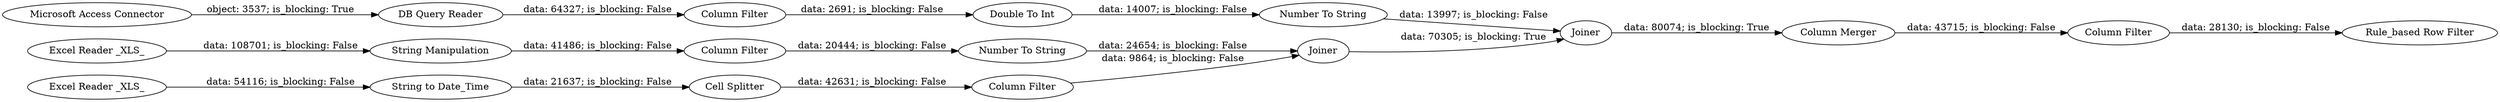 digraph {
	"-5877442494461417127_3" [label="Column Filter"]
	"1555563811436067840_24" [label="Column Filter"]
	"-5877442494461417127_2" [label="Cell Splitter"]
	"1555563811436067840_8" [label=Joiner]
	"-2874176942162762904_19" [label="Double To Int"]
	"-5877442494461417127_1" [label="Excel Reader _XLS_"]
	"-2874176942162762904_13" [label="Column Filter"]
	"-1013499385582151635_6" [label="String Manipulation"]
	"-1013499385582151635_7" [label="Column Filter"]
	"-1013499385582151635_5" [label="Excel Reader _XLS_"]
	"-2874176942162762904_18" [label="Number To String"]
	"1555563811436067840_17" [label=Joiner]
	"-5877442494461417127_4" [label="String to Date_Time"]
	"-1013499385582151635_9" [label="Number To String"]
	"1555563811436067840_20" [label="Column Merger"]
	"1555563811436067840_25" [label="Rule_based Row Filter"]
	"-2874176942162762904_11" [label="Microsoft Access Connector"]
	"-2874176942162762904_15" [label="DB Query Reader"]
	"-1013499385582151635_9" -> "1555563811436067840_8" [label="data: 24654; is_blocking: False"]
	"-2874176942162762904_11" -> "-2874176942162762904_15" [label="object: 3537; is_blocking: True"]
	"-2874176942162762904_13" -> "-2874176942162762904_19" [label="data: 2691; is_blocking: False"]
	"-1013499385582151635_7" -> "-1013499385582151635_9" [label="data: 20444; is_blocking: False"]
	"-1013499385582151635_6" -> "-1013499385582151635_7" [label="data: 41486; is_blocking: False"]
	"-1013499385582151635_5" -> "-1013499385582151635_6" [label="data: 108701; is_blocking: False"]
	"-2874176942162762904_19" -> "-2874176942162762904_18" [label="data: 14007; is_blocking: False"]
	"-5877442494461417127_3" -> "1555563811436067840_8" [label="data: 9864; is_blocking: False"]
	"1555563811436067840_24" -> "1555563811436067840_25" [label="data: 28130; is_blocking: False"]
	"1555563811436067840_8" -> "1555563811436067840_17" [label="data: 70305; is_blocking: True"]
	"-2874176942162762904_15" -> "-2874176942162762904_13" [label="data: 64327; is_blocking: False"]
	"-5877442494461417127_1" -> "-5877442494461417127_4" [label="data: 54116; is_blocking: False"]
	"1555563811436067840_17" -> "1555563811436067840_20" [label="data: 80074; is_blocking: True"]
	"-5877442494461417127_2" -> "-5877442494461417127_3" [label="data: 42631; is_blocking: False"]
	"1555563811436067840_20" -> "1555563811436067840_24" [label="data: 43715; is_blocking: False"]
	"-5877442494461417127_4" -> "-5877442494461417127_2" [label="data: 21637; is_blocking: False"]
	"-2874176942162762904_18" -> "1555563811436067840_17" [label="data: 13997; is_blocking: False"]
	rankdir=LR
}
